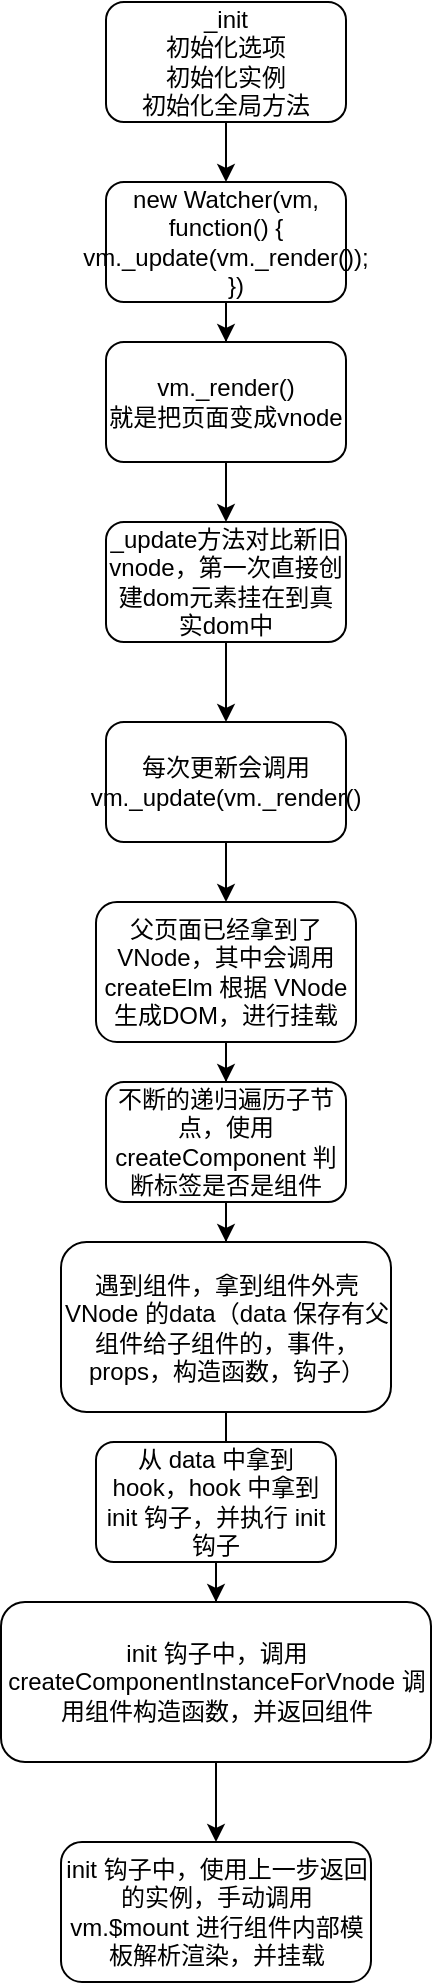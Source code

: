 <mxfile version="13.6.5">
    <diagram id="mbEMh-NMqXYpiHry-G_d" name="第 1 页">
        <mxGraphModel dx="1089" dy="790" grid="1" gridSize="10" guides="1" tooltips="1" connect="1" arrows="1" fold="1" page="1" pageScale="1" pageWidth="827" pageHeight="1169" math="0" shadow="0">
            <root>
                <mxCell id="0"/>
                <mxCell id="1" parent="0"/>
                <mxCell id="4" value="" style="edgeStyle=orthogonalEdgeStyle;rounded=0;orthogonalLoop=1;jettySize=auto;html=1;" edge="1" parent="1" source="2" target="3">
                    <mxGeometry relative="1" as="geometry"/>
                </mxCell>
                <mxCell id="2" value="_init&lt;br&gt;初始化选项&lt;br&gt;初始化实例&lt;br&gt;初始化全局方法" style="rounded=1;whiteSpace=wrap;html=1;" vertex="1" parent="1">
                    <mxGeometry x="310" y="40" width="120" height="60" as="geometry"/>
                </mxCell>
                <mxCell id="6" value="" style="edgeStyle=orthogonalEdgeStyle;rounded=0;orthogonalLoop=1;jettySize=auto;html=1;" edge="1" parent="1" source="3" target="5">
                    <mxGeometry relative="1" as="geometry"/>
                </mxCell>
                <mxCell id="3" value="&lt;div&gt;new Watcher(vm, function() {&lt;/div&gt;&lt;div&gt;vm._update(vm._render());&lt;/div&gt;&lt;div&gt;&amp;nbsp; &amp;nbsp; })&amp;nbsp;&lt;/div&gt;" style="whiteSpace=wrap;html=1;rounded=1;" vertex="1" parent="1">
                    <mxGeometry x="310" y="130" width="120" height="60" as="geometry"/>
                </mxCell>
                <mxCell id="8" value="" style="edgeStyle=orthogonalEdgeStyle;rounded=0;orthogonalLoop=1;jettySize=auto;html=1;" edge="1" parent="1" source="5" target="7">
                    <mxGeometry relative="1" as="geometry"/>
                </mxCell>
                <mxCell id="5" value="vm._render()&lt;br&gt;就是把页面变成vnode" style="whiteSpace=wrap;html=1;rounded=1;" vertex="1" parent="1">
                    <mxGeometry x="310" y="210" width="120" height="60" as="geometry"/>
                </mxCell>
                <mxCell id="10" value="" style="edgeStyle=orthogonalEdgeStyle;rounded=0;orthogonalLoop=1;jettySize=auto;html=1;" edge="1" parent="1" source="7" target="9">
                    <mxGeometry relative="1" as="geometry"/>
                </mxCell>
                <mxCell id="7" value="_update方法对比新旧vnode，第一次直接创建dom元素挂在到真实dom中" style="whiteSpace=wrap;html=1;rounded=1;" vertex="1" parent="1">
                    <mxGeometry x="310" y="300" width="120" height="60" as="geometry"/>
                </mxCell>
                <mxCell id="12" value="" style="edgeStyle=orthogonalEdgeStyle;rounded=0;orthogonalLoop=1;jettySize=auto;html=1;" edge="1" parent="1" source="9" target="11">
                    <mxGeometry relative="1" as="geometry"/>
                </mxCell>
                <mxCell id="9" value="每次更新会调用&lt;br&gt;vm._update(vm._render()&lt;br&gt;" style="whiteSpace=wrap;html=1;rounded=1;" vertex="1" parent="1">
                    <mxGeometry x="310" y="400" width="120" height="60" as="geometry"/>
                </mxCell>
                <mxCell id="14" value="" style="edgeStyle=orthogonalEdgeStyle;rounded=0;orthogonalLoop=1;jettySize=auto;html=1;" edge="1" parent="1" source="11" target="13">
                    <mxGeometry relative="1" as="geometry"/>
                </mxCell>
                <mxCell id="11" value="父页面已经拿到了 VNode，其中会调用 createElm 根据 VNode 生成DOM，进行挂载" style="whiteSpace=wrap;html=1;rounded=1;" vertex="1" parent="1">
                    <mxGeometry x="305" y="490" width="130" height="70" as="geometry"/>
                </mxCell>
                <mxCell id="16" value="" style="edgeStyle=orthogonalEdgeStyle;rounded=0;orthogonalLoop=1;jettySize=auto;html=1;" edge="1" parent="1" source="13" target="15">
                    <mxGeometry relative="1" as="geometry"/>
                </mxCell>
                <mxCell id="13" value="不断的递归遍历子节点，使用 createComponent 判断标签是否是组件" style="whiteSpace=wrap;html=1;rounded=1;" vertex="1" parent="1">
                    <mxGeometry x="310" y="580" width="120" height="60" as="geometry"/>
                </mxCell>
                <mxCell id="18" value="" style="edgeStyle=orthogonalEdgeStyle;rounded=0;orthogonalLoop=1;jettySize=auto;html=1;" edge="1" parent="1" source="15" target="17">
                    <mxGeometry relative="1" as="geometry"/>
                </mxCell>
                <mxCell id="15" value="遇到组件，拿到组件外壳VNode 的data（data 保存有父组件给子组件的，事件，props，构造函数，钩子）" style="whiteSpace=wrap;html=1;rounded=1;" vertex="1" parent="1">
                    <mxGeometry x="287.5" y="660" width="165" height="85" as="geometry"/>
                </mxCell>
                <mxCell id="20" value="" style="edgeStyle=orthogonalEdgeStyle;rounded=0;orthogonalLoop=1;jettySize=auto;html=1;" edge="1" parent="1" source="17" target="19">
                    <mxGeometry relative="1" as="geometry"/>
                </mxCell>
                <mxCell id="17" value="从 data 中拿到 hook，hook 中拿到 init 钩子，并执行 init 钩子" style="whiteSpace=wrap;html=1;rounded=1;" vertex="1" parent="1">
                    <mxGeometry x="305" y="760" width="120" height="60" as="geometry"/>
                </mxCell>
                <mxCell id="22" value="" style="edgeStyle=orthogonalEdgeStyle;rounded=0;orthogonalLoop=1;jettySize=auto;html=1;" edge="1" parent="1" source="19" target="21">
                    <mxGeometry relative="1" as="geometry"/>
                </mxCell>
                <mxCell id="19" value="init 钩子中，调用 createComponentInstanceForVnode 调用组件构造函数，并返回组件" style="whiteSpace=wrap;html=1;rounded=1;" vertex="1" parent="1">
                    <mxGeometry x="257.5" y="840" width="215" height="80" as="geometry"/>
                </mxCell>
                <mxCell id="21" value="init 钩子中，使用上一步返回的实例，手动调用 vm.$mount 进行组件内部模板解析渲染，并挂载" style="whiteSpace=wrap;html=1;rounded=1;" vertex="1" parent="1">
                    <mxGeometry x="287.5" y="960" width="155" height="70" as="geometry"/>
                </mxCell>
            </root>
        </mxGraphModel>
    </diagram>
</mxfile>